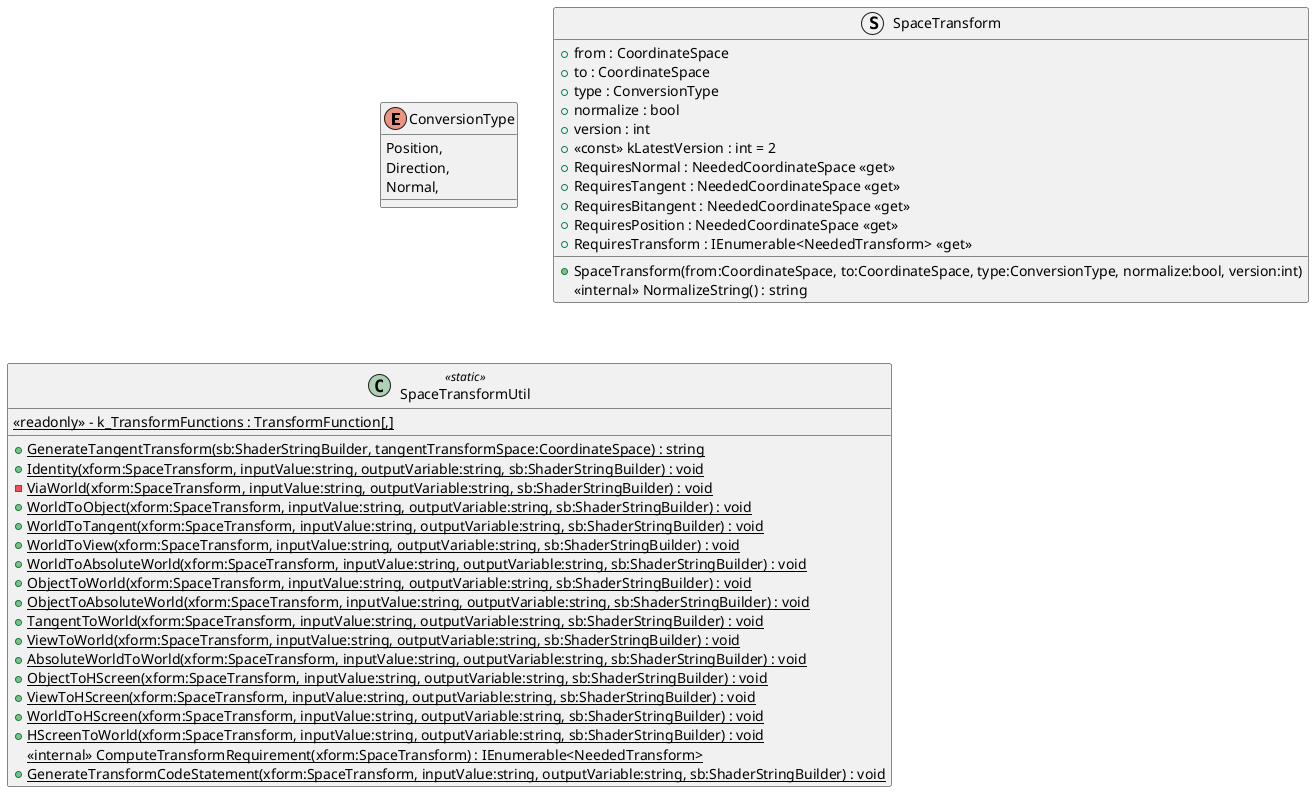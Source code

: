 @startuml
enum ConversionType {
    Position,
    Direction,
    Normal,
}
struct SpaceTransform {
    + from : CoordinateSpace
    + to : CoordinateSpace
    + type : ConversionType
    + normalize : bool
    + version : int
    + <<const>> kLatestVersion : int = 2
    + SpaceTransform(from:CoordinateSpace, to:CoordinateSpace, type:ConversionType, normalize:bool, version:int)
    <<internal>> NormalizeString() : string
    + RequiresNormal : NeededCoordinateSpace <<get>>
    + RequiresTangent : NeededCoordinateSpace <<get>>
    + RequiresBitangent : NeededCoordinateSpace <<get>>
    + RequiresPosition : NeededCoordinateSpace <<get>>
    + RequiresTransform : IEnumerable<NeededTransform> <<get>>
}
class SpaceTransformUtil <<static>> {
    + {static} GenerateTangentTransform(sb:ShaderStringBuilder, tangentTransformSpace:CoordinateSpace) : string
    + {static} Identity(xform:SpaceTransform, inputValue:string, outputVariable:string, sb:ShaderStringBuilder) : void
    - {static} ViaWorld(xform:SpaceTransform, inputValue:string, outputVariable:string, sb:ShaderStringBuilder) : void
    + {static} WorldToObject(xform:SpaceTransform, inputValue:string, outputVariable:string, sb:ShaderStringBuilder) : void
    + {static} WorldToTangent(xform:SpaceTransform, inputValue:string, outputVariable:string, sb:ShaderStringBuilder) : void
    + {static} WorldToView(xform:SpaceTransform, inputValue:string, outputVariable:string, sb:ShaderStringBuilder) : void
    + {static} WorldToAbsoluteWorld(xform:SpaceTransform, inputValue:string, outputVariable:string, sb:ShaderStringBuilder) : void
    + {static} ObjectToWorld(xform:SpaceTransform, inputValue:string, outputVariable:string, sb:ShaderStringBuilder) : void
    + {static} ObjectToAbsoluteWorld(xform:SpaceTransform, inputValue:string, outputVariable:string, sb:ShaderStringBuilder) : void
    + {static} TangentToWorld(xform:SpaceTransform, inputValue:string, outputVariable:string, sb:ShaderStringBuilder) : void
    + {static} ViewToWorld(xform:SpaceTransform, inputValue:string, outputVariable:string, sb:ShaderStringBuilder) : void
    + {static} AbsoluteWorldToWorld(xform:SpaceTransform, inputValue:string, outputVariable:string, sb:ShaderStringBuilder) : void
    + {static} ObjectToHScreen(xform:SpaceTransform, inputValue:string, outputVariable:string, sb:ShaderStringBuilder) : void
    + {static} ViewToHScreen(xform:SpaceTransform, inputValue:string, outputVariable:string, sb:ShaderStringBuilder) : void
    + {static} WorldToHScreen(xform:SpaceTransform, inputValue:string, outputVariable:string, sb:ShaderStringBuilder) : void
    + {static} HScreenToWorld(xform:SpaceTransform, inputValue:string, outputVariable:string, sb:ShaderStringBuilder) : void
    {static} <<readonly>> - k_TransformFunctions : TransformFunction[,]
    <<internal>> {static} ComputeTransformRequirement(xform:SpaceTransform) : IEnumerable<NeededTransform>
    + {static} GenerateTransformCodeStatement(xform:SpaceTransform, inputValue:string, outputVariable:string, sb:ShaderStringBuilder) : void
}
@enduml
